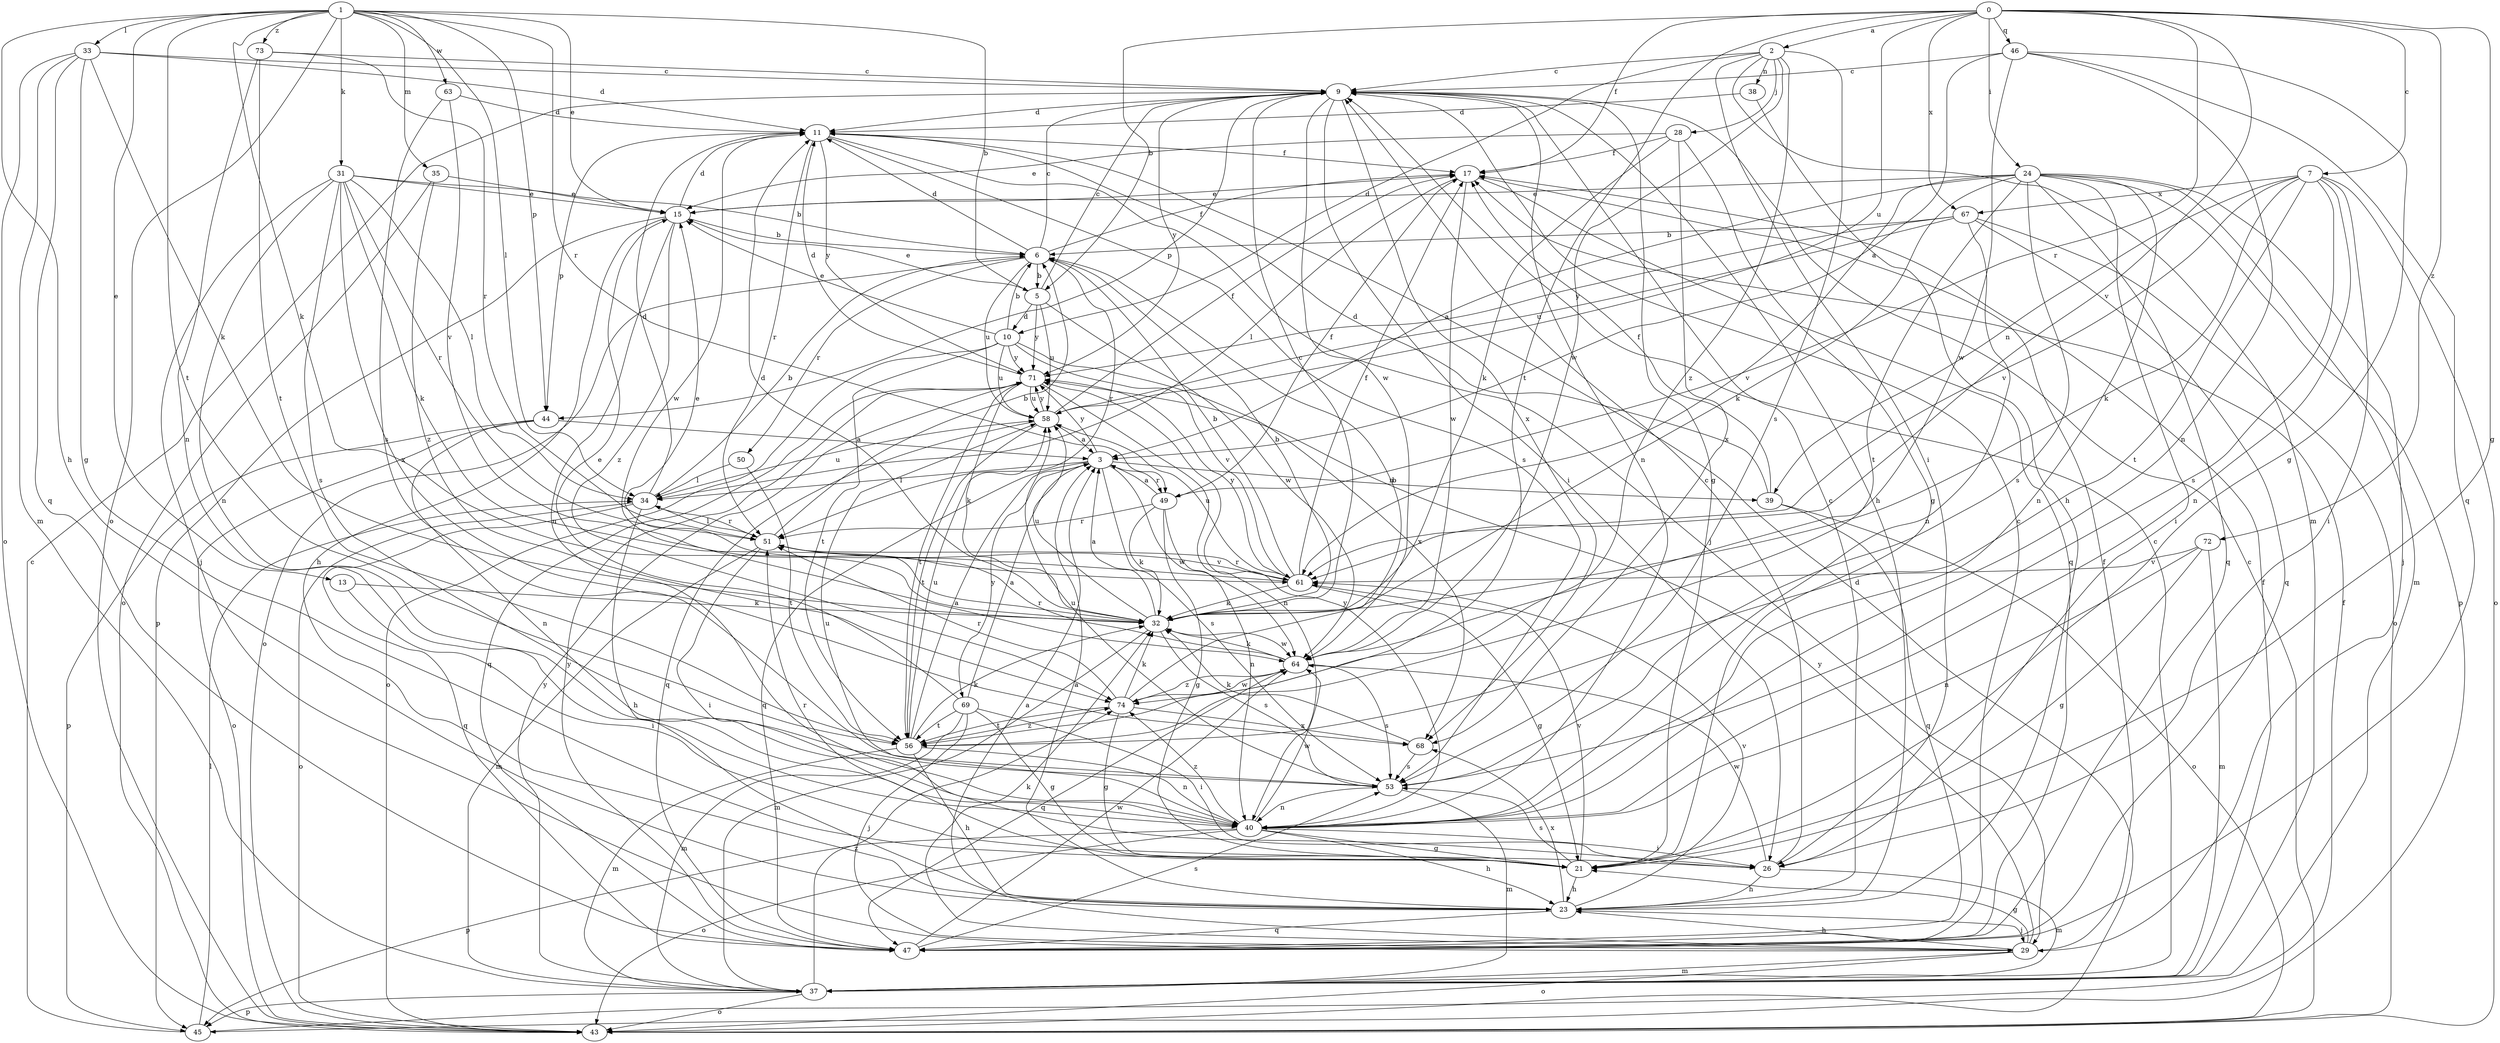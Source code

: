 strict digraph  {
0;
1;
2;
3;
5;
6;
7;
9;
10;
11;
13;
15;
17;
21;
23;
24;
26;
28;
29;
31;
32;
33;
34;
35;
37;
38;
39;
40;
43;
44;
45;
46;
47;
49;
50;
51;
53;
56;
58;
61;
63;
64;
67;
68;
69;
71;
72;
73;
74;
0 -> 2  [label=a];
0 -> 5  [label=b];
0 -> 7  [label=c];
0 -> 17  [label=f];
0 -> 21  [label=g];
0 -> 24  [label=i];
0 -> 46  [label=q];
0 -> 49  [label=r];
0 -> 56  [label=t];
0 -> 58  [label=u];
0 -> 61  [label=v];
0 -> 67  [label=x];
0 -> 72  [label=z];
1 -> 5  [label=b];
1 -> 13  [label=e];
1 -> 15  [label=e];
1 -> 23  [label=h];
1 -> 31  [label=k];
1 -> 32  [label=k];
1 -> 33  [label=l];
1 -> 34  [label=l];
1 -> 35  [label=m];
1 -> 43  [label=o];
1 -> 44  [label=p];
1 -> 49  [label=r];
1 -> 56  [label=t];
1 -> 63  [label=w];
1 -> 73  [label=z];
2 -> 9  [label=c];
2 -> 10  [label=d];
2 -> 26  [label=i];
2 -> 28  [label=j];
2 -> 37  [label=m];
2 -> 38  [label=n];
2 -> 53  [label=s];
2 -> 64  [label=w];
2 -> 74  [label=z];
3 -> 34  [label=l];
3 -> 39  [label=n];
3 -> 47  [label=q];
3 -> 49  [label=r];
3 -> 53  [label=s];
3 -> 64  [label=w];
3 -> 69  [label=y];
3 -> 71  [label=y];
5 -> 9  [label=c];
5 -> 10  [label=d];
5 -> 15  [label=e];
5 -> 58  [label=u];
5 -> 64  [label=w];
5 -> 71  [label=y];
6 -> 5  [label=b];
6 -> 9  [label=c];
6 -> 11  [label=d];
6 -> 17  [label=f];
6 -> 43  [label=o];
6 -> 50  [label=r];
6 -> 51  [label=r];
6 -> 58  [label=u];
7 -> 26  [label=i];
7 -> 32  [label=k];
7 -> 39  [label=n];
7 -> 40  [label=n];
7 -> 43  [label=o];
7 -> 53  [label=s];
7 -> 56  [label=t];
7 -> 61  [label=v];
7 -> 67  [label=x];
9 -> 11  [label=d];
9 -> 21  [label=g];
9 -> 23  [label=h];
9 -> 26  [label=i];
9 -> 40  [label=n];
9 -> 44  [label=p];
9 -> 64  [label=w];
9 -> 68  [label=x];
9 -> 71  [label=y];
10 -> 6  [label=b];
10 -> 15  [label=e];
10 -> 43  [label=o];
10 -> 56  [label=t];
10 -> 58  [label=u];
10 -> 61  [label=v];
10 -> 68  [label=x];
10 -> 71  [label=y];
11 -> 17  [label=f];
11 -> 29  [label=j];
11 -> 44  [label=p];
11 -> 51  [label=r];
11 -> 53  [label=s];
11 -> 64  [label=w];
11 -> 71  [label=y];
13 -> 26  [label=i];
13 -> 32  [label=k];
15 -> 6  [label=b];
15 -> 11  [label=d];
15 -> 23  [label=h];
15 -> 40  [label=n];
15 -> 45  [label=p];
15 -> 74  [label=z];
17 -> 15  [label=e];
17 -> 34  [label=l];
17 -> 47  [label=q];
17 -> 64  [label=w];
21 -> 23  [label=h];
21 -> 51  [label=r];
21 -> 53  [label=s];
21 -> 61  [label=v];
23 -> 3  [label=a];
23 -> 9  [label=c];
23 -> 29  [label=j];
23 -> 47  [label=q];
23 -> 61  [label=v];
23 -> 68  [label=x];
24 -> 3  [label=a];
24 -> 15  [label=e];
24 -> 26  [label=i];
24 -> 29  [label=j];
24 -> 32  [label=k];
24 -> 37  [label=m];
24 -> 40  [label=n];
24 -> 45  [label=p];
24 -> 47  [label=q];
24 -> 53  [label=s];
24 -> 56  [label=t];
24 -> 61  [label=v];
26 -> 9  [label=c];
26 -> 23  [label=h];
26 -> 37  [label=m];
26 -> 64  [label=w];
28 -> 15  [label=e];
28 -> 17  [label=f];
28 -> 21  [label=g];
28 -> 32  [label=k];
28 -> 68  [label=x];
29 -> 3  [label=a];
29 -> 17  [label=f];
29 -> 21  [label=g];
29 -> 23  [label=h];
29 -> 32  [label=k];
29 -> 37  [label=m];
29 -> 43  [label=o];
29 -> 71  [label=y];
31 -> 6  [label=b];
31 -> 15  [label=e];
31 -> 29  [label=j];
31 -> 32  [label=k];
31 -> 34  [label=l];
31 -> 40  [label=n];
31 -> 51  [label=r];
31 -> 53  [label=s];
31 -> 68  [label=x];
32 -> 3  [label=a];
32 -> 6  [label=b];
32 -> 9  [label=c];
32 -> 11  [label=d];
32 -> 37  [label=m];
32 -> 53  [label=s];
32 -> 58  [label=u];
32 -> 64  [label=w];
33 -> 9  [label=c];
33 -> 11  [label=d];
33 -> 21  [label=g];
33 -> 32  [label=k];
33 -> 37  [label=m];
33 -> 43  [label=o];
33 -> 47  [label=q];
34 -> 6  [label=b];
34 -> 11  [label=d];
34 -> 23  [label=h];
34 -> 43  [label=o];
34 -> 47  [label=q];
34 -> 51  [label=r];
34 -> 58  [label=u];
35 -> 15  [label=e];
35 -> 43  [label=o];
35 -> 74  [label=z];
37 -> 9  [label=c];
37 -> 17  [label=f];
37 -> 43  [label=o];
37 -> 45  [label=p];
37 -> 71  [label=y];
37 -> 74  [label=z];
38 -> 11  [label=d];
38 -> 23  [label=h];
39 -> 11  [label=d];
39 -> 17  [label=f];
39 -> 43  [label=o];
39 -> 47  [label=q];
40 -> 21  [label=g];
40 -> 23  [label=h];
40 -> 26  [label=i];
40 -> 43  [label=o];
40 -> 45  [label=p];
40 -> 58  [label=u];
40 -> 64  [label=w];
40 -> 71  [label=y];
40 -> 74  [label=z];
43 -> 9  [label=c];
43 -> 11  [label=d];
44 -> 3  [label=a];
44 -> 40  [label=n];
44 -> 43  [label=o];
44 -> 45  [label=p];
45 -> 9  [label=c];
45 -> 17  [label=f];
45 -> 34  [label=l];
46 -> 3  [label=a];
46 -> 9  [label=c];
46 -> 21  [label=g];
46 -> 40  [label=n];
46 -> 47  [label=q];
46 -> 64  [label=w];
47 -> 9  [label=c];
47 -> 53  [label=s];
47 -> 64  [label=w];
47 -> 71  [label=y];
49 -> 3  [label=a];
49 -> 17  [label=f];
49 -> 21  [label=g];
49 -> 32  [label=k];
49 -> 40  [label=n];
49 -> 51  [label=r];
50 -> 34  [label=l];
50 -> 56  [label=t];
51 -> 6  [label=b];
51 -> 26  [label=i];
51 -> 34  [label=l];
51 -> 37  [label=m];
51 -> 61  [label=v];
53 -> 37  [label=m];
53 -> 40  [label=n];
53 -> 58  [label=u];
56 -> 3  [label=a];
56 -> 23  [label=h];
56 -> 32  [label=k];
56 -> 37  [label=m];
56 -> 40  [label=n];
56 -> 58  [label=u];
56 -> 74  [label=z];
58 -> 3  [label=a];
58 -> 17  [label=f];
58 -> 47  [label=q];
58 -> 56  [label=t];
58 -> 71  [label=y];
61 -> 6  [label=b];
61 -> 15  [label=e];
61 -> 17  [label=f];
61 -> 21  [label=g];
61 -> 32  [label=k];
61 -> 51  [label=r];
61 -> 58  [label=u];
61 -> 71  [label=y];
63 -> 11  [label=d];
63 -> 53  [label=s];
63 -> 61  [label=v];
64 -> 32  [label=k];
64 -> 47  [label=q];
64 -> 51  [label=r];
64 -> 53  [label=s];
64 -> 74  [label=z];
67 -> 6  [label=b];
67 -> 40  [label=n];
67 -> 43  [label=o];
67 -> 47  [label=q];
67 -> 58  [label=u];
67 -> 71  [label=y];
68 -> 32  [label=k];
68 -> 53  [label=s];
69 -> 3  [label=a];
69 -> 15  [label=e];
69 -> 21  [label=g];
69 -> 26  [label=i];
69 -> 29  [label=j];
69 -> 37  [label=m];
69 -> 56  [label=t];
71 -> 11  [label=d];
71 -> 32  [label=k];
71 -> 40  [label=n];
71 -> 47  [label=q];
71 -> 56  [label=t];
71 -> 58  [label=u];
72 -> 21  [label=g];
72 -> 37  [label=m];
72 -> 40  [label=n];
72 -> 61  [label=v];
73 -> 9  [label=c];
73 -> 40  [label=n];
73 -> 51  [label=r];
73 -> 56  [label=t];
74 -> 6  [label=b];
74 -> 21  [label=g];
74 -> 32  [label=k];
74 -> 51  [label=r];
74 -> 56  [label=t];
74 -> 64  [label=w];
74 -> 68  [label=x];
}
